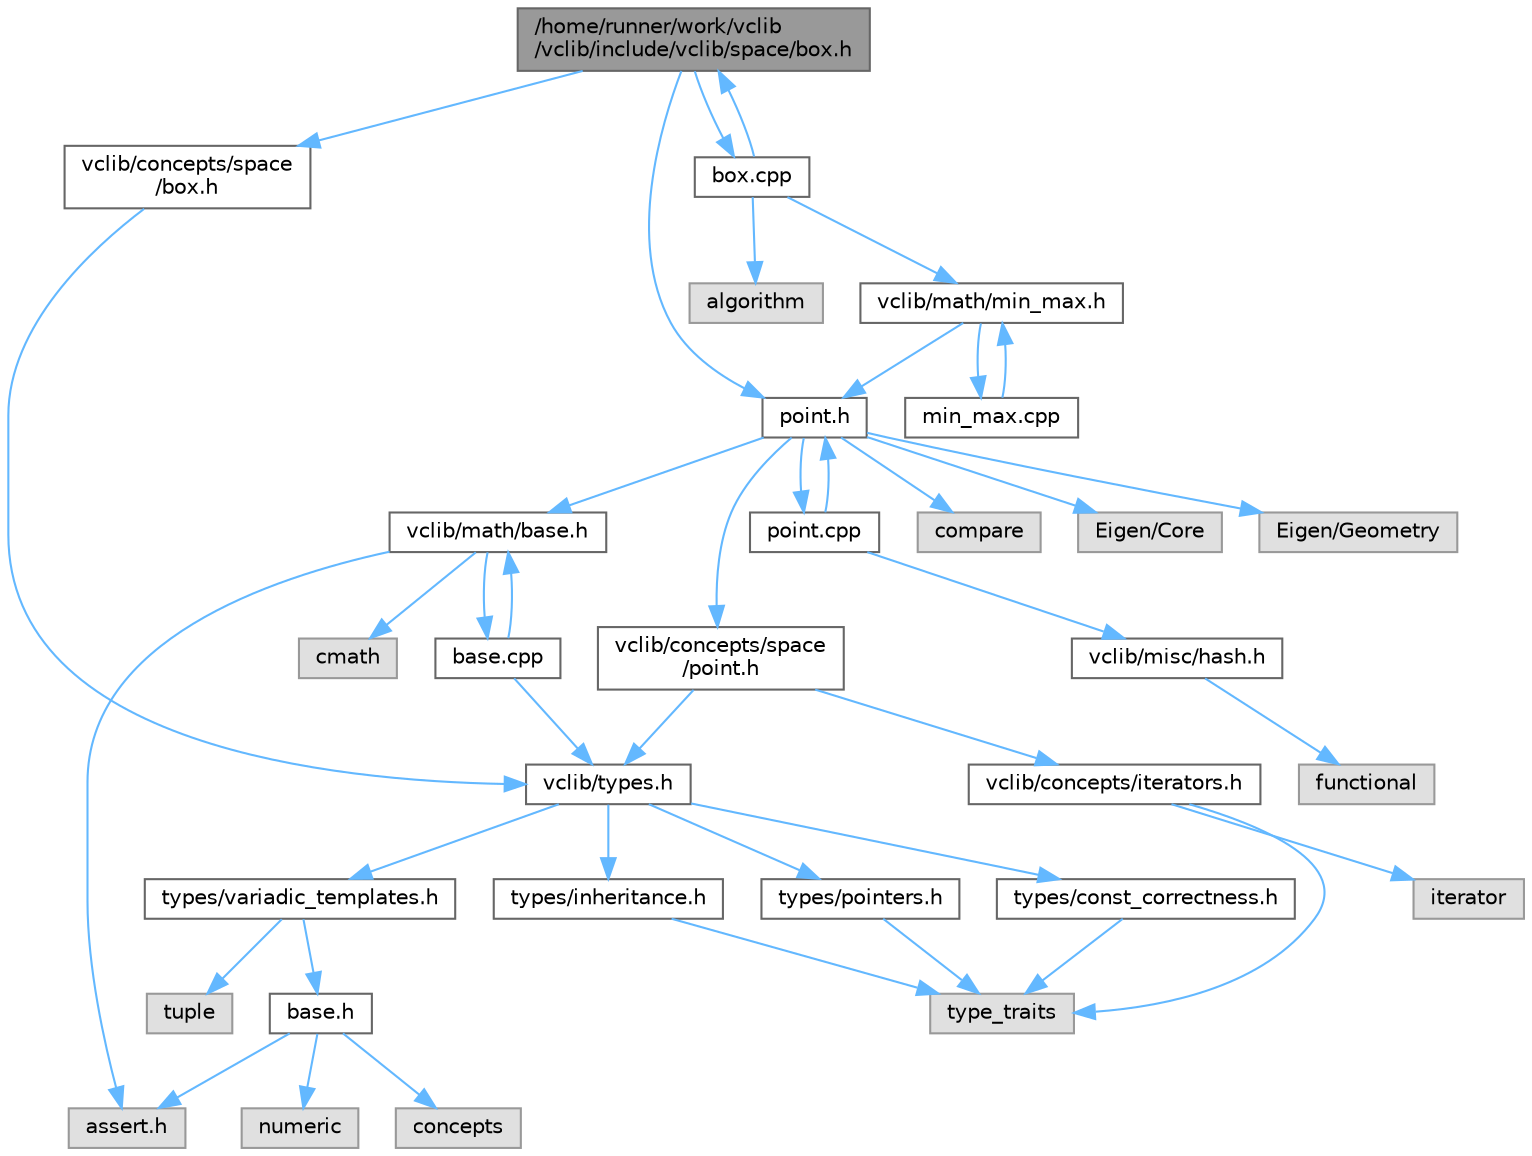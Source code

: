 digraph "/home/runner/work/vclib/vclib/include/vclib/space/box.h"
{
 // LATEX_PDF_SIZE
  bgcolor="transparent";
  edge [fontname=Helvetica,fontsize=10,labelfontname=Helvetica,labelfontsize=10];
  node [fontname=Helvetica,fontsize=10,shape=box,height=0.2,width=0.4];
  Node1 [label="/home/runner/work/vclib\l/vclib/include/vclib/space/box.h",height=0.2,width=0.4,color="gray40", fillcolor="grey60", style="filled", fontcolor="black",tooltip=" "];
  Node1 -> Node2 [color="steelblue1",style="solid"];
  Node2 [label="vclib/concepts/space\l/box.h",height=0.2,width=0.4,color="grey40", fillcolor="white", style="filled",URL="$concepts_2space_2box_8h.html",tooltip=" "];
  Node2 -> Node3 [color="steelblue1",style="solid"];
  Node3 [label="vclib/types.h",height=0.2,width=0.4,color="grey40", fillcolor="white", style="filled",URL="$types_8h.html",tooltip=" "];
  Node3 -> Node4 [color="steelblue1",style="solid"];
  Node4 [label="types/const_correctness.h",height=0.2,width=0.4,color="grey40", fillcolor="white", style="filled",URL="$types_2const__correctness_8h.html",tooltip=" "];
  Node4 -> Node5 [color="steelblue1",style="solid"];
  Node5 [label="type_traits",height=0.2,width=0.4,color="grey60", fillcolor="#E0E0E0", style="filled",tooltip=" "];
  Node3 -> Node6 [color="steelblue1",style="solid"];
  Node6 [label="types/inheritance.h",height=0.2,width=0.4,color="grey40", fillcolor="white", style="filled",URL="$inheritance_8h.html",tooltip=" "];
  Node6 -> Node5 [color="steelblue1",style="solid"];
  Node3 -> Node7 [color="steelblue1",style="solid"];
  Node7 [label="types/pointers.h",height=0.2,width=0.4,color="grey40", fillcolor="white", style="filled",URL="$types_2pointers_8h.html",tooltip=" "];
  Node7 -> Node5 [color="steelblue1",style="solid"];
  Node3 -> Node8 [color="steelblue1",style="solid"];
  Node8 [label="types/variadic_templates.h",height=0.2,width=0.4,color="grey40", fillcolor="white", style="filled",URL="$variadic__templates_8h.html",tooltip=" "];
  Node8 -> Node9 [color="steelblue1",style="solid"];
  Node9 [label="base.h",height=0.2,width=0.4,color="grey40", fillcolor="white", style="filled",URL="$types_2base_8h.html",tooltip=" "];
  Node9 -> Node10 [color="steelblue1",style="solid"];
  Node10 [label="assert.h",height=0.2,width=0.4,color="grey60", fillcolor="#E0E0E0", style="filled",tooltip=" "];
  Node9 -> Node11 [color="steelblue1",style="solid"];
  Node11 [label="concepts",height=0.2,width=0.4,color="grey60", fillcolor="#E0E0E0", style="filled",tooltip=" "];
  Node9 -> Node12 [color="steelblue1",style="solid"];
  Node12 [label="numeric",height=0.2,width=0.4,color="grey60", fillcolor="#E0E0E0", style="filled",tooltip=" "];
  Node8 -> Node13 [color="steelblue1",style="solid"];
  Node13 [label="tuple",height=0.2,width=0.4,color="grey60", fillcolor="#E0E0E0", style="filled",tooltip=" "];
  Node1 -> Node14 [color="steelblue1",style="solid"];
  Node14 [label="point.h",height=0.2,width=0.4,color="grey40", fillcolor="white", style="filled",URL="$space_2point_8h.html",tooltip=" "];
  Node14 -> Node15 [color="steelblue1",style="solid"];
  Node15 [label="compare",height=0.2,width=0.4,color="grey60", fillcolor="#E0E0E0", style="filled",tooltip=" "];
  Node14 -> Node16 [color="steelblue1",style="solid"];
  Node16 [label="Eigen/Core",height=0.2,width=0.4,color="grey60", fillcolor="#E0E0E0", style="filled",tooltip=" "];
  Node14 -> Node17 [color="steelblue1",style="solid"];
  Node17 [label="Eigen/Geometry",height=0.2,width=0.4,color="grey60", fillcolor="#E0E0E0", style="filled",tooltip=" "];
  Node14 -> Node18 [color="steelblue1",style="solid"];
  Node18 [label="vclib/concepts/space\l/point.h",height=0.2,width=0.4,color="grey40", fillcolor="white", style="filled",URL="$concepts_2space_2point_8h.html",tooltip=" "];
  Node18 -> Node19 [color="steelblue1",style="solid"];
  Node19 [label="vclib/concepts/iterators.h",height=0.2,width=0.4,color="grey40", fillcolor="white", style="filled",URL="$concepts_2iterators_8h.html",tooltip=" "];
  Node19 -> Node20 [color="steelblue1",style="solid"];
  Node20 [label="iterator",height=0.2,width=0.4,color="grey60", fillcolor="#E0E0E0", style="filled",tooltip=" "];
  Node19 -> Node5 [color="steelblue1",style="solid"];
  Node18 -> Node3 [color="steelblue1",style="solid"];
  Node14 -> Node21 [color="steelblue1",style="solid"];
  Node21 [label="vclib/math/base.h",height=0.2,width=0.4,color="grey40", fillcolor="white", style="filled",URL="$math_2base_8h.html",tooltip=" "];
  Node21 -> Node22 [color="steelblue1",style="solid"];
  Node22 [label="cmath",height=0.2,width=0.4,color="grey60", fillcolor="#E0E0E0", style="filled",tooltip=" "];
  Node21 -> Node10 [color="steelblue1",style="solid"];
  Node21 -> Node23 [color="steelblue1",style="solid"];
  Node23 [label="base.cpp",height=0.2,width=0.4,color="grey40", fillcolor="white", style="filled",URL="$base_8cpp.html",tooltip=" "];
  Node23 -> Node21 [color="steelblue1",style="solid"];
  Node23 -> Node3 [color="steelblue1",style="solid"];
  Node14 -> Node24 [color="steelblue1",style="solid"];
  Node24 [label="point.cpp",height=0.2,width=0.4,color="grey40", fillcolor="white", style="filled",URL="$point_8cpp.html",tooltip=" "];
  Node24 -> Node14 [color="steelblue1",style="solid"];
  Node24 -> Node25 [color="steelblue1",style="solid"];
  Node25 [label="vclib/misc/hash.h",height=0.2,width=0.4,color="grey40", fillcolor="white", style="filled",URL="$hash_8h.html",tooltip=" "];
  Node25 -> Node26 [color="steelblue1",style="solid"];
  Node26 [label="functional",height=0.2,width=0.4,color="grey60", fillcolor="#E0E0E0", style="filled",tooltip=" "];
  Node1 -> Node27 [color="steelblue1",style="solid"];
  Node27 [label="box.cpp",height=0.2,width=0.4,color="grey40", fillcolor="white", style="filled",URL="$box_8cpp.html",tooltip=" "];
  Node27 -> Node1 [color="steelblue1",style="solid"];
  Node27 -> Node28 [color="steelblue1",style="solid"];
  Node28 [label="algorithm",height=0.2,width=0.4,color="grey60", fillcolor="#E0E0E0", style="filled",tooltip=" "];
  Node27 -> Node29 [color="steelblue1",style="solid"];
  Node29 [label="vclib/math/min_max.h",height=0.2,width=0.4,color="grey40", fillcolor="white", style="filled",URL="$min__max_8h.html",tooltip=" "];
  Node29 -> Node14 [color="steelblue1",style="solid"];
  Node29 -> Node30 [color="steelblue1",style="solid"];
  Node30 [label="min_max.cpp",height=0.2,width=0.4,color="grey40", fillcolor="white", style="filled",URL="$min__max_8cpp.html",tooltip=" "];
  Node30 -> Node29 [color="steelblue1",style="solid"];
}
